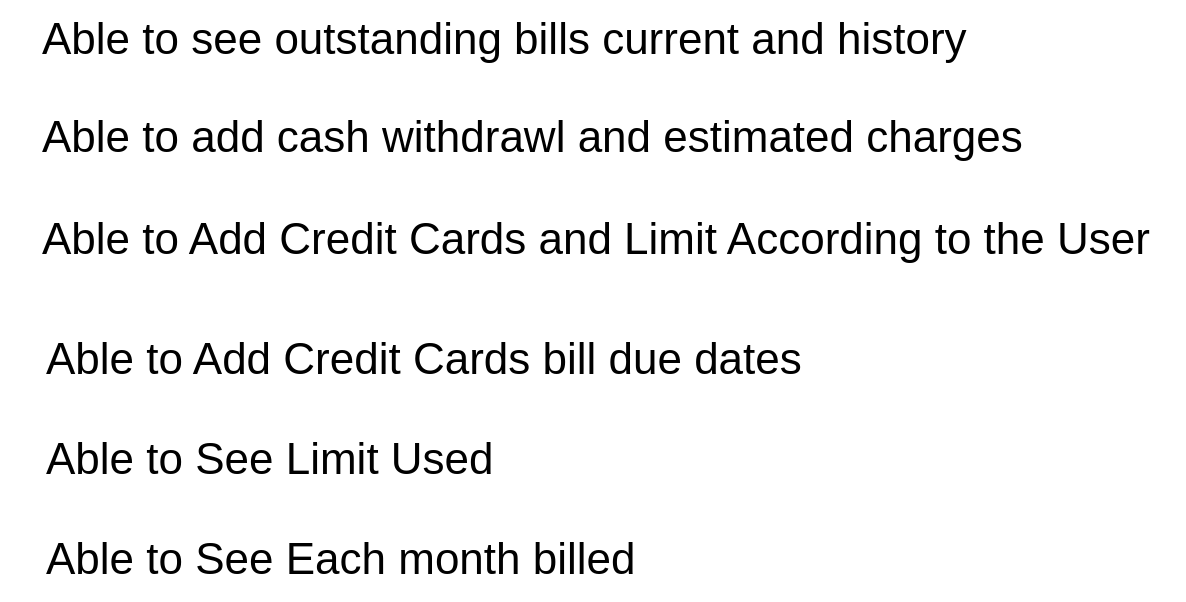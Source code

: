 <mxfile version="24.7.8">
  <diagram name="Page-1" id="VAyLeLzolnYNupk27S8N">
    <mxGraphModel dx="1224" dy="734" grid="1" gridSize="10" guides="1" tooltips="1" connect="1" arrows="1" fold="1" page="1" pageScale="1" pageWidth="827" pageHeight="1169" math="0" shadow="0">
      <root>
        <mxCell id="0" />
        <mxCell id="1" parent="0" />
        <mxCell id="FHtEGDYzyGIH_HcpHx_3-1" value="Able to see outstanding bills current and history" style="text;strokeColor=none;align=left;fillColor=none;html=1;verticalAlign=middle;whiteSpace=wrap;rounded=0;fontSize=22;spacingLeft=19;" vertex="1" parent="1">
          <mxGeometry y="40" width="500" height="40" as="geometry" />
        </mxCell>
        <mxCell id="FHtEGDYzyGIH_HcpHx_3-4" value="Able to add cash withdrawl and estimated charges" style="text;strokeColor=none;align=left;fillColor=none;html=1;verticalAlign=top;whiteSpace=wrap;rounded=0;fontSize=22;spacingLeft=19;horizontal=1;" vertex="1" parent="1">
          <mxGeometry y="89" width="540" height="40" as="geometry" />
        </mxCell>
        <mxCell id="FHtEGDYzyGIH_HcpHx_3-5" value="Able to Add Credit Cards and Limit According to the User" style="text;strokeColor=none;align=left;fillColor=none;html=1;verticalAlign=top;whiteSpace=wrap;rounded=0;fontSize=22;spacingLeft=19;horizontal=1;flipH=0;flipV=1;" vertex="1" parent="1">
          <mxGeometry y="140" width="590" height="40" as="geometry" />
        </mxCell>
        <mxCell id="FHtEGDYzyGIH_HcpHx_3-8" value="Able to Add Credit Cards bill due dates" style="text;strokeColor=none;align=left;fillColor=none;html=1;verticalAlign=top;whiteSpace=wrap;rounded=0;fontSize=22;spacingLeft=19;horizontal=1;flipH=0;flipV=1;" vertex="1" parent="1">
          <mxGeometry x="2" y="200" width="590" height="40" as="geometry" />
        </mxCell>
        <mxCell id="FHtEGDYzyGIH_HcpHx_3-9" value="Able to See Limit Used" style="text;strokeColor=none;align=left;fillColor=none;html=1;verticalAlign=top;whiteSpace=wrap;rounded=0;fontSize=22;spacingLeft=19;horizontal=1;flipH=0;flipV=1;" vertex="1" parent="1">
          <mxGeometry x="2" y="250" width="590" height="40" as="geometry" />
        </mxCell>
        <mxCell id="FHtEGDYzyGIH_HcpHx_3-10" value="Able to See Each month billed" style="text;strokeColor=none;align=left;fillColor=none;html=1;verticalAlign=top;whiteSpace=wrap;rounded=0;fontSize=22;spacingLeft=19;horizontal=1;flipH=0;flipV=1;" vertex="1" parent="1">
          <mxGeometry x="2" y="300" width="590" height="40" as="geometry" />
        </mxCell>
      </root>
    </mxGraphModel>
  </diagram>
</mxfile>
